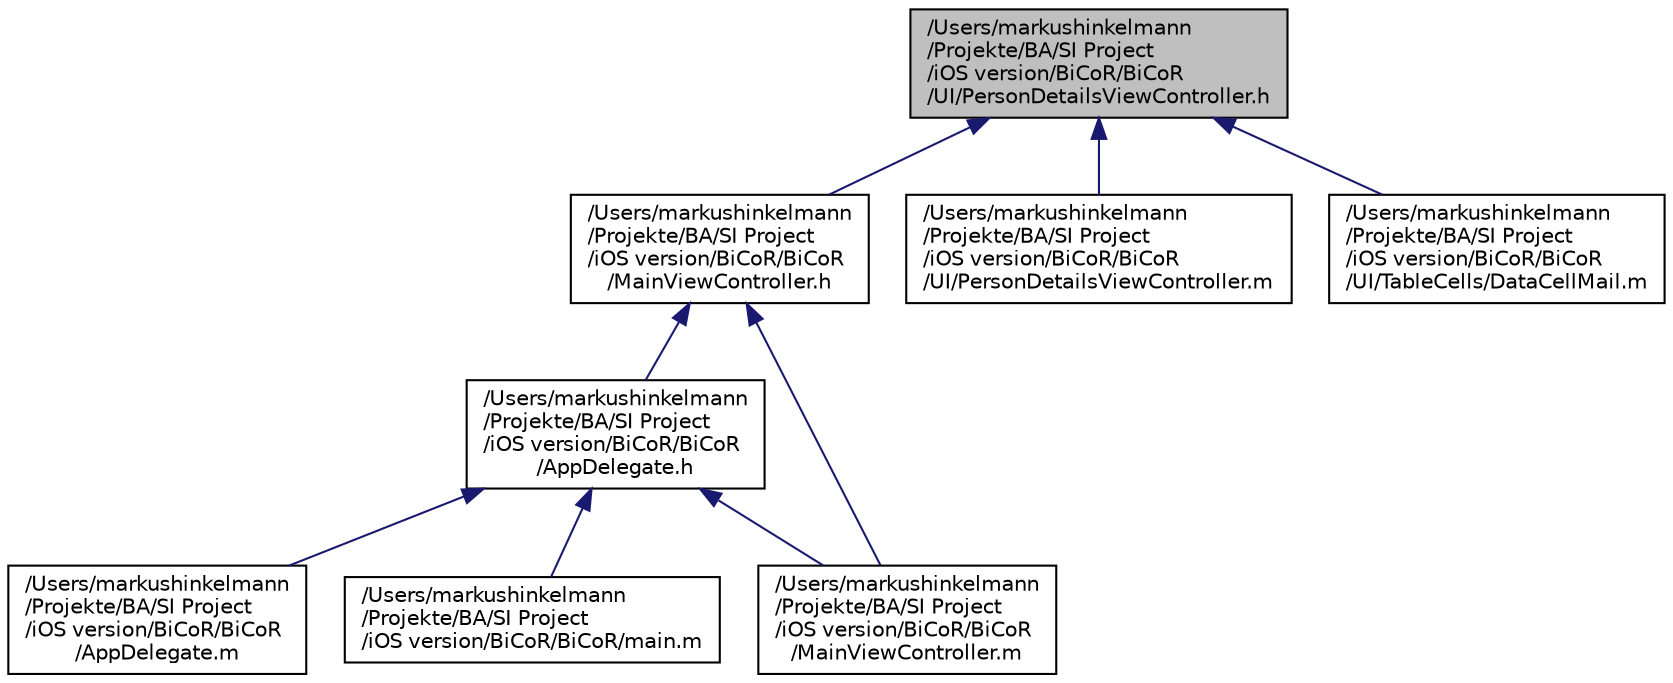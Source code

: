 digraph "/Users/markushinkelmann/Projekte/BA/SI Project/iOS version/BiCoR/BiCoR/UI/PersonDetailsViewController.h"
{
  edge [fontname="Helvetica",fontsize="10",labelfontname="Helvetica",labelfontsize="10"];
  node [fontname="Helvetica",fontsize="10",shape=record];
  Node1 [label="/Users/markushinkelmann\l/Projekte/BA/SI Project\l/iOS version/BiCoR/BiCoR\l/UI/PersonDetailsViewController.h",height=0.2,width=0.4,color="black", fillcolor="grey75", style="filled" fontcolor="black"];
  Node1 -> Node2 [dir="back",color="midnightblue",fontsize="10",style="solid",fontname="Helvetica"];
  Node2 [label="/Users/markushinkelmann\l/Projekte/BA/SI Project\l/iOS version/BiCoR/BiCoR\l/MainViewController.h",height=0.2,width=0.4,color="black", fillcolor="white", style="filled",URL="$_main_view_controller_8h.html"];
  Node2 -> Node3 [dir="back",color="midnightblue",fontsize="10",style="solid",fontname="Helvetica"];
  Node3 [label="/Users/markushinkelmann\l/Projekte/BA/SI Project\l/iOS version/BiCoR/BiCoR\l/AppDelegate.h",height=0.2,width=0.4,color="black", fillcolor="white", style="filled",URL="$_app_delegate_8h.html"];
  Node3 -> Node4 [dir="back",color="midnightblue",fontsize="10",style="solid",fontname="Helvetica"];
  Node4 [label="/Users/markushinkelmann\l/Projekte/BA/SI Project\l/iOS version/BiCoR/BiCoR\l/AppDelegate.m",height=0.2,width=0.4,color="black", fillcolor="white", style="filled",URL="$_app_delegate_8m.html"];
  Node3 -> Node5 [dir="back",color="midnightblue",fontsize="10",style="solid",fontname="Helvetica"];
  Node5 [label="/Users/markushinkelmann\l/Projekte/BA/SI Project\l/iOS version/BiCoR/BiCoR/main.m",height=0.2,width=0.4,color="black", fillcolor="white", style="filled",URL="$main_8m.html"];
  Node3 -> Node6 [dir="back",color="midnightblue",fontsize="10",style="solid",fontname="Helvetica"];
  Node6 [label="/Users/markushinkelmann\l/Projekte/BA/SI Project\l/iOS version/BiCoR/BiCoR\l/MainViewController.m",height=0.2,width=0.4,color="black", fillcolor="white", style="filled",URL="$_main_view_controller_8m.html"];
  Node2 -> Node6 [dir="back",color="midnightblue",fontsize="10",style="solid",fontname="Helvetica"];
  Node1 -> Node7 [dir="back",color="midnightblue",fontsize="10",style="solid",fontname="Helvetica"];
  Node7 [label="/Users/markushinkelmann\l/Projekte/BA/SI Project\l/iOS version/BiCoR/BiCoR\l/UI/PersonDetailsViewController.m",height=0.2,width=0.4,color="black", fillcolor="white", style="filled",URL="$_person_details_view_controller_8m.html"];
  Node1 -> Node8 [dir="back",color="midnightblue",fontsize="10",style="solid",fontname="Helvetica"];
  Node8 [label="/Users/markushinkelmann\l/Projekte/BA/SI Project\l/iOS version/BiCoR/BiCoR\l/UI/TableCells/DataCellMail.m",height=0.2,width=0.4,color="black", fillcolor="white", style="filled",URL="$_data_cell_mail_8m.html"];
}
